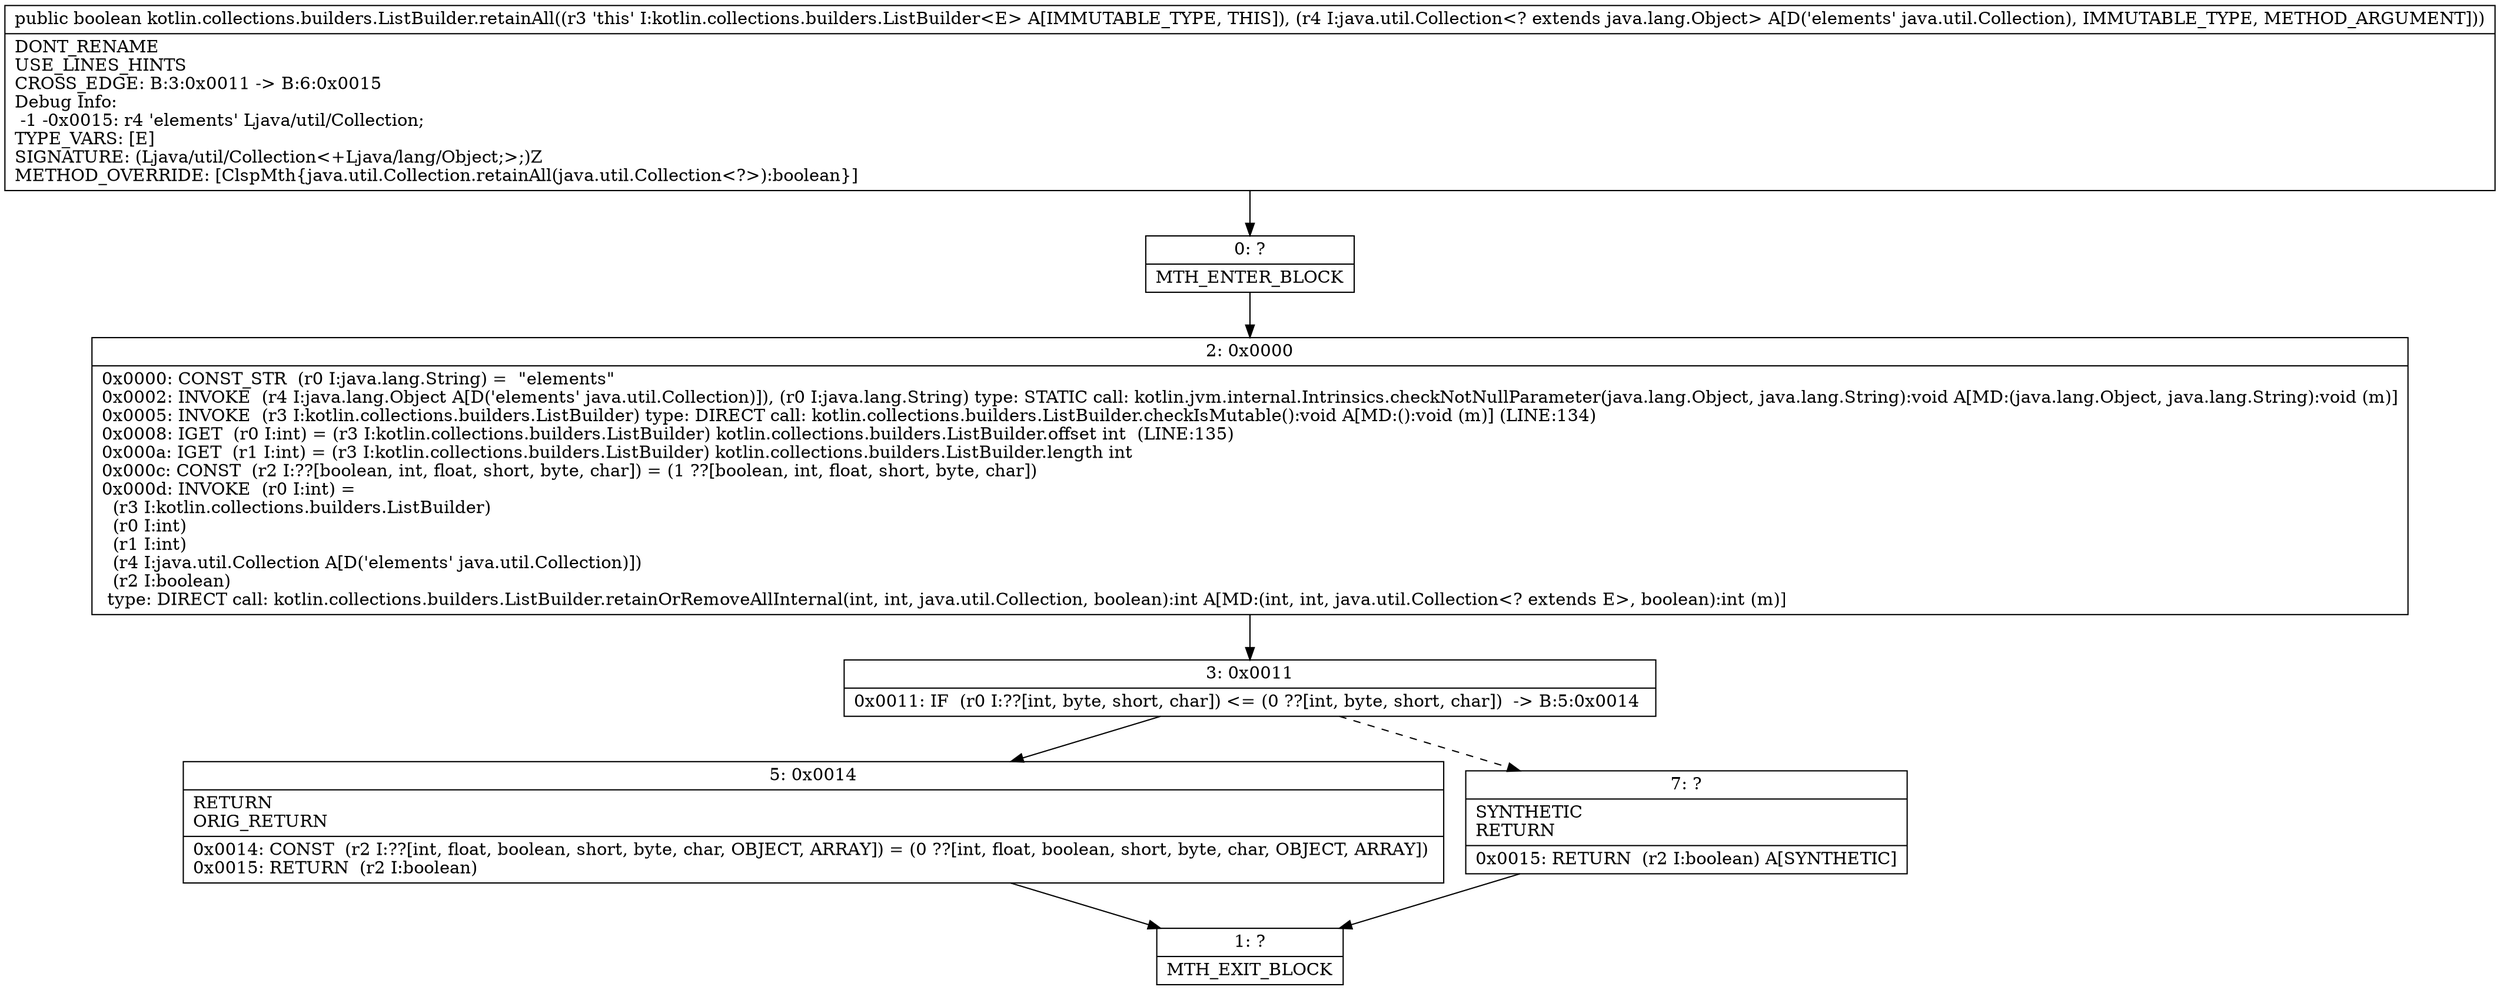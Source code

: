 digraph "CFG forkotlin.collections.builders.ListBuilder.retainAll(Ljava\/util\/Collection;)Z" {
Node_0 [shape=record,label="{0\:\ ?|MTH_ENTER_BLOCK\l}"];
Node_2 [shape=record,label="{2\:\ 0x0000|0x0000: CONST_STR  (r0 I:java.lang.String) =  \"elements\" \l0x0002: INVOKE  (r4 I:java.lang.Object A[D('elements' java.util.Collection)]), (r0 I:java.lang.String) type: STATIC call: kotlin.jvm.internal.Intrinsics.checkNotNullParameter(java.lang.Object, java.lang.String):void A[MD:(java.lang.Object, java.lang.String):void (m)]\l0x0005: INVOKE  (r3 I:kotlin.collections.builders.ListBuilder) type: DIRECT call: kotlin.collections.builders.ListBuilder.checkIsMutable():void A[MD:():void (m)] (LINE:134)\l0x0008: IGET  (r0 I:int) = (r3 I:kotlin.collections.builders.ListBuilder) kotlin.collections.builders.ListBuilder.offset int  (LINE:135)\l0x000a: IGET  (r1 I:int) = (r3 I:kotlin.collections.builders.ListBuilder) kotlin.collections.builders.ListBuilder.length int \l0x000c: CONST  (r2 I:??[boolean, int, float, short, byte, char]) = (1 ??[boolean, int, float, short, byte, char]) \l0x000d: INVOKE  (r0 I:int) = \l  (r3 I:kotlin.collections.builders.ListBuilder)\l  (r0 I:int)\l  (r1 I:int)\l  (r4 I:java.util.Collection A[D('elements' java.util.Collection)])\l  (r2 I:boolean)\l type: DIRECT call: kotlin.collections.builders.ListBuilder.retainOrRemoveAllInternal(int, int, java.util.Collection, boolean):int A[MD:(int, int, java.util.Collection\<? extends E\>, boolean):int (m)]\l}"];
Node_3 [shape=record,label="{3\:\ 0x0011|0x0011: IF  (r0 I:??[int, byte, short, char]) \<= (0 ??[int, byte, short, char])  \-\> B:5:0x0014 \l}"];
Node_5 [shape=record,label="{5\:\ 0x0014|RETURN\lORIG_RETURN\l|0x0014: CONST  (r2 I:??[int, float, boolean, short, byte, char, OBJECT, ARRAY]) = (0 ??[int, float, boolean, short, byte, char, OBJECT, ARRAY]) \l0x0015: RETURN  (r2 I:boolean) \l}"];
Node_1 [shape=record,label="{1\:\ ?|MTH_EXIT_BLOCK\l}"];
Node_7 [shape=record,label="{7\:\ ?|SYNTHETIC\lRETURN\l|0x0015: RETURN  (r2 I:boolean) A[SYNTHETIC]\l}"];
MethodNode[shape=record,label="{public boolean kotlin.collections.builders.ListBuilder.retainAll((r3 'this' I:kotlin.collections.builders.ListBuilder\<E\> A[IMMUTABLE_TYPE, THIS]), (r4 I:java.util.Collection\<? extends java.lang.Object\> A[D('elements' java.util.Collection), IMMUTABLE_TYPE, METHOD_ARGUMENT]))  | DONT_RENAME\lUSE_LINES_HINTS\lCROSS_EDGE: B:3:0x0011 \-\> B:6:0x0015\lDebug Info:\l  \-1 \-0x0015: r4 'elements' Ljava\/util\/Collection;\lTYPE_VARS: [E]\lSIGNATURE: (Ljava\/util\/Collection\<+Ljava\/lang\/Object;\>;)Z\lMETHOD_OVERRIDE: [ClspMth\{java.util.Collection.retainAll(java.util.Collection\<?\>):boolean\}]\l}"];
MethodNode -> Node_0;Node_0 -> Node_2;
Node_2 -> Node_3;
Node_3 -> Node_5;
Node_3 -> Node_7[style=dashed];
Node_5 -> Node_1;
Node_7 -> Node_1;
}

